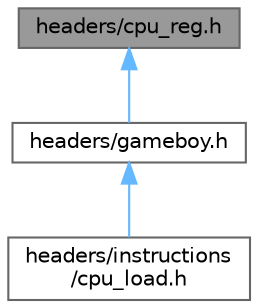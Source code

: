 digraph "headers/cpu_reg.h"
{
 // LATEX_PDF_SIZE
  bgcolor="transparent";
  edge [fontname=Helvetica,fontsize=10,labelfontname=Helvetica,labelfontsize=10];
  node [fontname=Helvetica,fontsize=10,shape=box,height=0.2,width=0.4];
  Node1 [id="Node000001",label="headers/cpu_reg.h",height=0.2,width=0.4,color="gray40", fillcolor="grey60", style="filled", fontcolor="black",tooltip="Defines the struct used to manipulate CPU registers. As specified in pandocs, some 8bit registers can..."];
  Node1 -> Node2 [id="edge1_Node000001_Node000002",dir="back",color="steelblue1",style="solid",tooltip=" "];
  Node2 [id="Node000002",label="headers/gameboy.h",height=0.2,width=0.4,color="grey40", fillcolor="white", style="filled",URL="$gameboy_8h_source.html",tooltip=" "];
  Node2 -> Node3 [id="edge2_Node000002_Node000003",dir="back",color="steelblue1",style="solid",tooltip=" "];
  Node3 [id="Node000003",label="headers/instructions\l/cpu_load.h",height=0.2,width=0.4,color="grey40", fillcolor="white", style="filled",URL="$cpu__load_8h.html",tooltip="This file is used to implement all gameboy's cpu load instructions. This is done with the help of htt..."];
}
